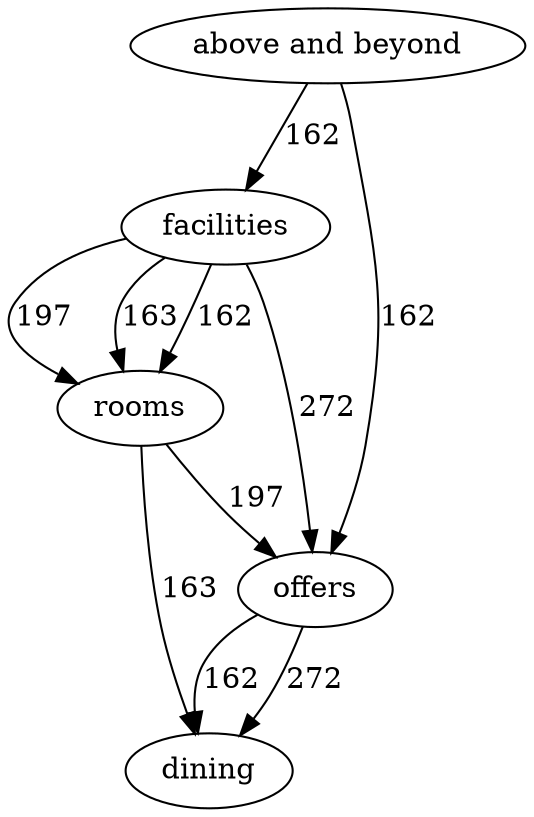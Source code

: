 digraph "" {
layout="dot";
"above and beyond";
facilities;
offers;
rooms;
dining;
"above and beyond" -> facilities  [key=0, label=162, weight=162];
"above and beyond" -> offers  [key=0, label=162, weight=162];
facilities -> offers  [key=0, label=272, weight=272];
facilities -> rooms  [key=0, label=197, weight=197];
facilities -> rooms  [key=1, label=163, weight=163];
facilities -> rooms  [key=2, label=162, weight=162];
offers -> dining  [key=0, label=272, weight=272];
offers -> dining  [key=1, label=162, weight=162];
rooms -> dining  [key=0, label=163, weight=163];
rooms -> offers  [key=0, label=197, weight=197];
}
